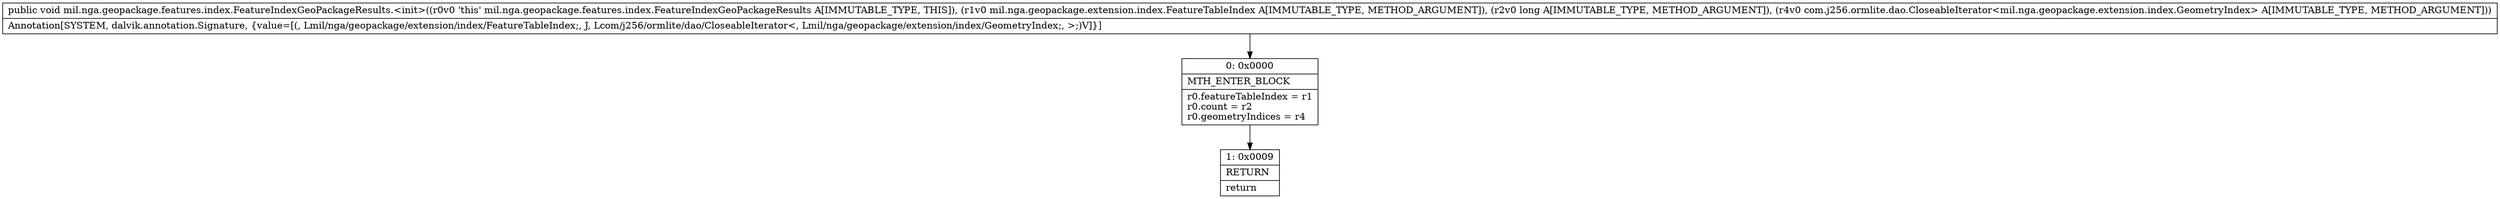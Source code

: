 digraph "CFG formil.nga.geopackage.features.index.FeatureIndexGeoPackageResults.\<init\>(Lmil\/nga\/geopackage\/extension\/index\/FeatureTableIndex;JLcom\/j256\/ormlite\/dao\/CloseableIterator;)V" {
Node_0 [shape=record,label="{0\:\ 0x0000|MTH_ENTER_BLOCK\l|r0.featureTableIndex = r1\lr0.count = r2\lr0.geometryIndices = r4\l}"];
Node_1 [shape=record,label="{1\:\ 0x0009|RETURN\l|return\l}"];
MethodNode[shape=record,label="{public void mil.nga.geopackage.features.index.FeatureIndexGeoPackageResults.\<init\>((r0v0 'this' mil.nga.geopackage.features.index.FeatureIndexGeoPackageResults A[IMMUTABLE_TYPE, THIS]), (r1v0 mil.nga.geopackage.extension.index.FeatureTableIndex A[IMMUTABLE_TYPE, METHOD_ARGUMENT]), (r2v0 long A[IMMUTABLE_TYPE, METHOD_ARGUMENT]), (r4v0 com.j256.ormlite.dao.CloseableIterator\<mil.nga.geopackage.extension.index.GeometryIndex\> A[IMMUTABLE_TYPE, METHOD_ARGUMENT]))  | Annotation[SYSTEM, dalvik.annotation.Signature, \{value=[(, Lmil\/nga\/geopackage\/extension\/index\/FeatureTableIndex;, J, Lcom\/j256\/ormlite\/dao\/CloseableIterator\<, Lmil\/nga\/geopackage\/extension\/index\/GeometryIndex;, \>;)V]\}]\l}"];
MethodNode -> Node_0;
Node_0 -> Node_1;
}

